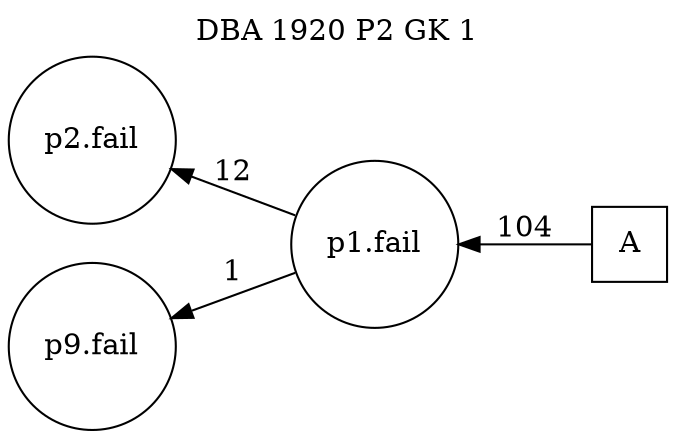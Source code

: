 digraph DBA_1920_P2_GK_1 {
labelloc="tl"
label= " DBA 1920 P2 GK 1 "
rankdir="RL";
graph [ size=" 10 , 10 !"]

"A" [shape="square" label="A"]
"p1.fail" [shape="circle" label="p1.fail"]
"p2.fail" [shape="circle" label="p2.fail"]
"p9.fail" [shape="circle" label="p9.fail"]
"A" -> "p1.fail" [ label=104]
"p1.fail" -> "p2.fail" [ label=12]
"p1.fail" -> "p9.fail" [ label=1]
}

